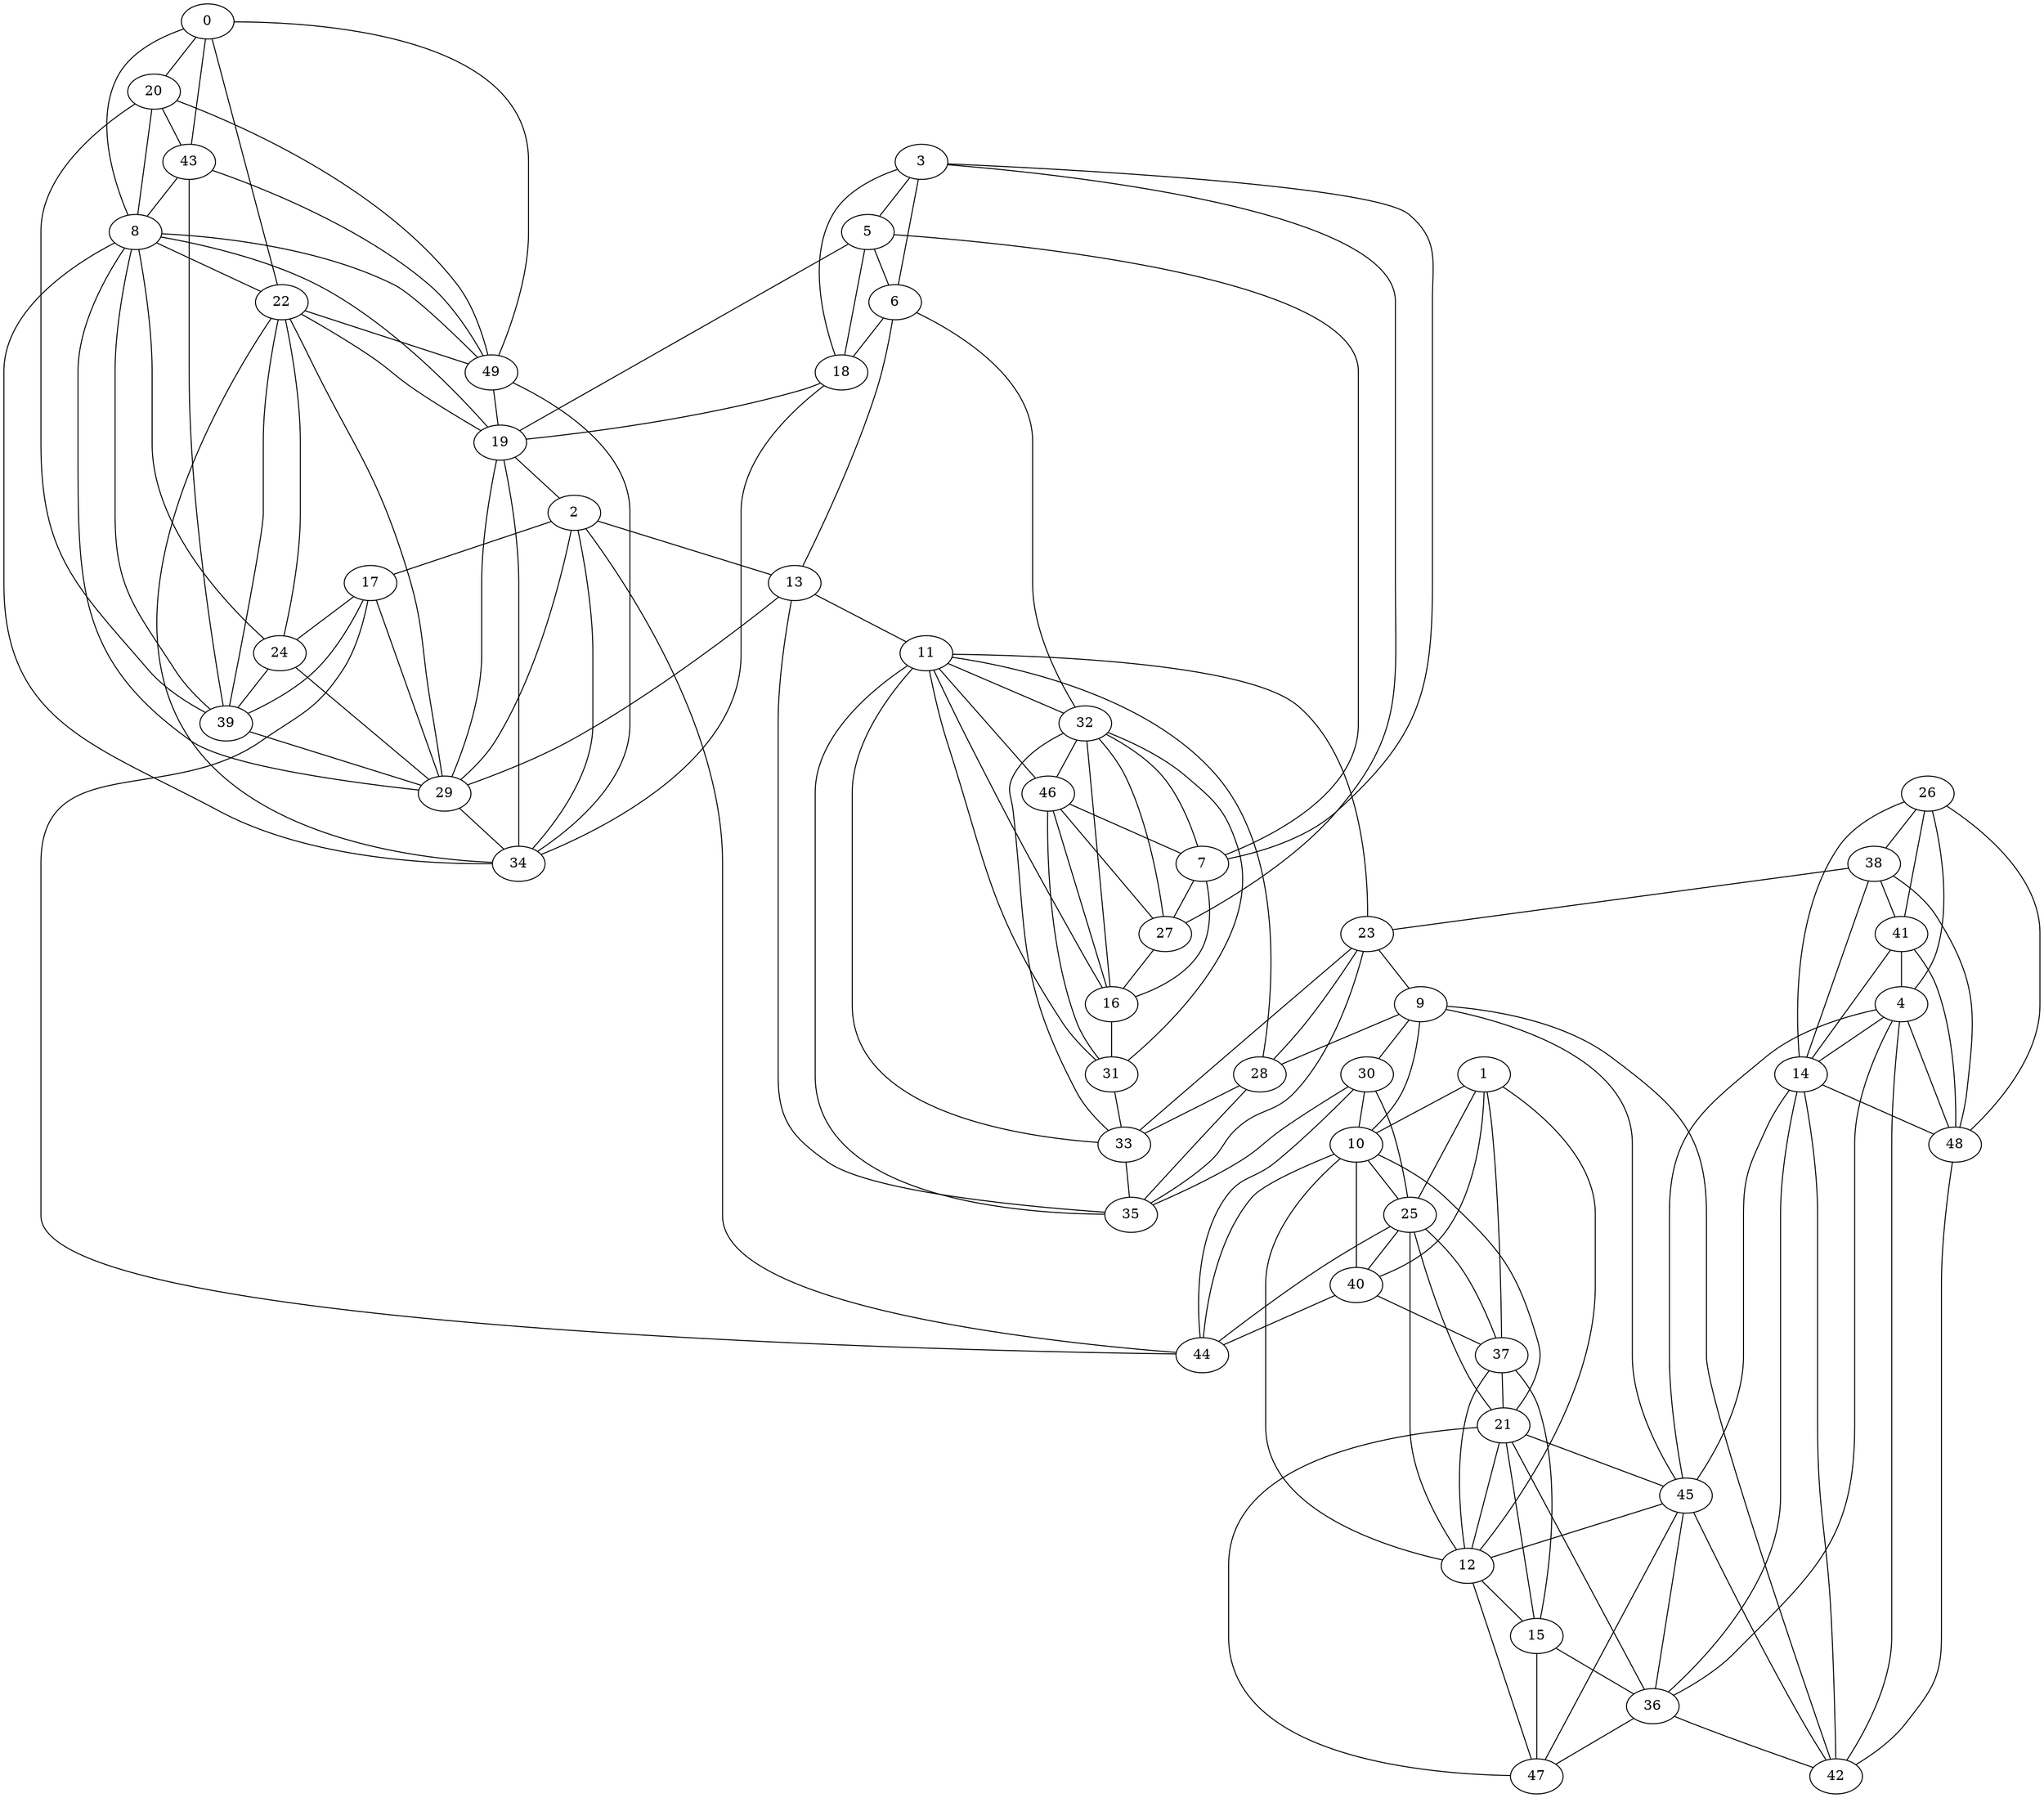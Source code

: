digraph G50 {
"0" -> "20" [ color="", dir=none ]
"0" -> "22" [ color="", dir=none ]
"0" -> "8" [ color="", dir=none ]
"0" -> "49" [ color="", dir=none ]
"0" -> "43" [ color="", dir=none ]
"1" -> "10" [ color="", dir=none ]
"1" -> "25" [ color="", dir=none ]
"1" -> "40" [ color="", dir=none ]
"1" -> "12" [ color="", dir=none ]
"1" -> "37" [ color="", dir=none ]
"2" -> "13" [ color="", dir=none ]
"2" -> "29" [ color="", dir=none ]
"2" -> "44" [ color="", dir=none ]
"2" -> "34" [ color="", dir=none ]
"2" -> "17" [ color="", dir=none ]
"3" -> "18" [ color="", dir=none ]
"3" -> "7" [ color="", dir=none ]
"3" -> "27" [ color="", dir=none ]
"3" -> "6" [ color="", dir=none ]
"3" -> "5" [ color="", dir=none ]
"4" -> "14" [ color="", dir=none ]
"4" -> "45" [ color="", dir=none ]
"4" -> "42" [ color="", dir=none ]
"4" -> "36" [ color="", dir=none ]
"4" -> "48" [ color="", dir=none ]
"5" -> "18" [ color="", dir=none ]
"5" -> "7" [ color="", dir=none ]
"5" -> "19" [ color="", dir=none ]
"5" -> "6" [ color="", dir=none ]
"6" -> "32" [ color="", dir=none ]
"6" -> "18" [ color="", dir=none ]
"6" -> "13" [ color="", dir=none ]
"7" -> "27" [ color="", dir=none ]
"7" -> "32" [ color="", dir=none ]
"7" -> "16" [ color="", dir=none ]
"8" -> "39" [ color="", dir=none ]
"8" -> "49" [ color="", dir=none ]
"8" -> "24" [ color="", dir=none ]
"8" -> "29" [ color="", dir=none ]
"8" -> "22" [ color="", dir=none ]
"9" -> "10" [ color="", dir=none ]
"9" -> "45" [ color="", dir=none ]
"9" -> "28" [ color="", dir=none ]
"9" -> "30" [ color="", dir=none ]
"9" -> "42" [ color="", dir=none ]
"10" -> "12" [ color="", dir=none ]
"10" -> "44" [ color="", dir=none ]
"10" -> "25" [ color="", dir=none ]
"10" -> "21" [ color="", dir=none ]
"11" -> "23" [ color="", dir=none ]
"11" -> "32" [ color="", dir=none ]
"11" -> "28" [ color="", dir=none ]
"11" -> "33" [ color="", dir=none ]
"11" -> "35" [ color="", dir=none ]
"12" -> "25" [ color="", dir=none ]
"12" -> "37" [ color="", dir=none ]
"12" -> "15" [ color="", dir=none ]
"12" -> "47" [ color="", dir=none ]
"12" -> "21" [ color="", dir=none ]
"13" -> "11" [ color="", dir=none ]
"13" -> "35" [ color="", dir=none ]
"13" -> "29" [ color="", dir=none ]
"14" -> "48" [ color="", dir=none ]
"14" -> "36" [ color="", dir=none ]
"14" -> "42" [ color="", dir=none ]
"14" -> "45" [ color="", dir=none ]
"15" -> "37" [ color="", dir=none ]
"15" -> "47" [ color="", dir=none ]
"15" -> "36" [ color="", dir=none ]
"15" -> "21" [ color="", dir=none ]
"16" -> "31" [ color="", dir=none ]
"16" -> "46" [ color="", dir=none ]
"16" -> "11" [ color="", dir=none ]
"16" -> "32" [ color="", dir=none ]
"17" -> "39" [ color="", dir=none ]
"17" -> "44" [ color="", dir=none ]
"17" -> "24" [ color="", dir=none ]
"17" -> "29" [ color="", dir=none ]
"18" -> "19" [ color="", dir=none ]
"18" -> "34" [ color="", dir=none ]
"19" -> "29" [ color="", dir=none ]
"19" -> "34" [ color="", dir=none ]
"19" -> "2" [ color="", dir=none ]
"19" -> "8" [ color="", dir=none ]
"19" -> "22" [ color="", dir=none ]
"20" -> "49" [ color="", dir=none ]
"20" -> "43" [ color="", dir=none ]
"20" -> "8" [ color="", dir=none ]
"20" -> "39" [ color="", dir=none ]
"21" -> "45" [ color="", dir=none ]
"21" -> "25" [ color="", dir=none ]
"22" -> "34" [ color="", dir=none ]
"22" -> "29" [ color="", dir=none ]
"22" -> "49" [ color="", dir=none ]
"23" -> "35" [ color="", dir=none ]
"23" -> "33" [ color="", dir=none ]
"23" -> "9" [ color="", dir=none ]
"23" -> "28" [ color="", dir=none ]
"24" -> "22" [ color="", dir=none ]
"24" -> "29" [ color="", dir=none ]
"24" -> "39" [ color="", dir=none ]
"25" -> "40" [ color="", dir=none ]
"26" -> "38" [ color="", dir=none ]
"26" -> "48" [ color="", dir=none ]
"26" -> "14" [ color="", dir=none ]
"26" -> "41" [ color="", dir=none ]
"26" -> "4" [ color="", dir=none ]
"27" -> "46" [ color="", dir=none ]
"27" -> "16" [ color="", dir=none ]
"27" -> "32" [ color="", dir=none ]
"28" -> "33" [ color="", dir=none ]
"28" -> "35" [ color="", dir=none ]
"29" -> "34" [ color="", dir=none ]
"30" -> "10" [ color="", dir=none ]
"30" -> "25" [ color="", dir=none ]
"30" -> "35" [ color="", dir=none ]
"30" -> "44" [ color="", dir=none ]
"31" -> "32" [ color="", dir=none ]
"31" -> "11" [ color="", dir=none ]
"31" -> "46" [ color="", dir=none ]
"31" -> "33" [ color="", dir=none ]
"32" -> "46" [ color="", dir=none ]
"32" -> "33" [ color="", dir=none ]
"33" -> "35" [ color="", dir=none ]
"34" -> "8" [ color="", dir=none ]
"36" -> "42" [ color="", dir=none ]
"36" -> "47" [ color="", dir=none ]
"36" -> "21" [ color="", dir=none ]
"36" -> "45" [ color="", dir=none ]
"37" -> "21" [ color="", dir=none ]
"37" -> "25" [ color="", dir=none ]
"38" -> "23" [ color="", dir=none ]
"38" -> "14" [ color="", dir=none ]
"38" -> "41" [ color="", dir=none ]
"38" -> "48" [ color="", dir=none ]
"39" -> "22" [ color="", dir=none ]
"39" -> "29" [ color="", dir=none ]
"40" -> "10" [ color="", dir=none ]
"40" -> "44" [ color="", dir=none ]
"40" -> "37" [ color="", dir=none ]
"41" -> "14" [ color="", dir=none ]
"41" -> "48" [ color="", dir=none ]
"41" -> "4" [ color="", dir=none ]
"42" -> "45" [ color="", dir=none ]
"43" -> "49" [ color="", dir=none ]
"43" -> "8" [ color="", dir=none ]
"43" -> "39" [ color="", dir=none ]
"44" -> "25" [ color="", dir=none ]
"45" -> "47" [ color="", dir=none ]
"45" -> "12" [ color="", dir=none ]
"46" -> "11" [ color="", dir=none ]
"46" -> "7" [ color="", dir=none ]
"47" -> "21" [ color="", dir=none ]
"48" -> "42" [ color="", dir=none ]
"49" -> "34" [ color="", dir=none ]
"49" -> "19" [ color="", dir=none ]
}
